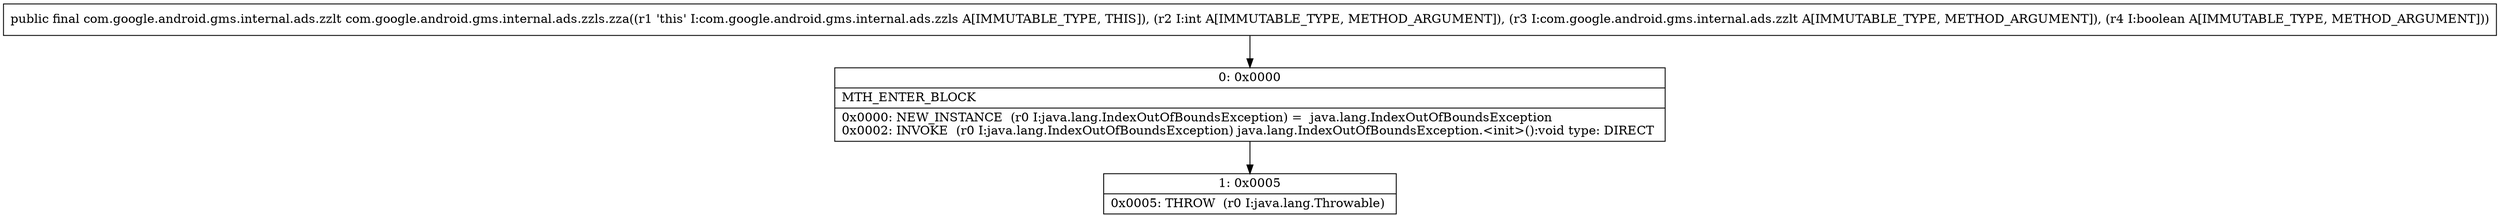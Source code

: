 digraph "CFG forcom.google.android.gms.internal.ads.zzls.zza(ILcom\/google\/android\/gms\/internal\/ads\/zzlt;Z)Lcom\/google\/android\/gms\/internal\/ads\/zzlt;" {
Node_0 [shape=record,label="{0\:\ 0x0000|MTH_ENTER_BLOCK\l|0x0000: NEW_INSTANCE  (r0 I:java.lang.IndexOutOfBoundsException) =  java.lang.IndexOutOfBoundsException \l0x0002: INVOKE  (r0 I:java.lang.IndexOutOfBoundsException) java.lang.IndexOutOfBoundsException.\<init\>():void type: DIRECT \l}"];
Node_1 [shape=record,label="{1\:\ 0x0005|0x0005: THROW  (r0 I:java.lang.Throwable) \l}"];
MethodNode[shape=record,label="{public final com.google.android.gms.internal.ads.zzlt com.google.android.gms.internal.ads.zzls.zza((r1 'this' I:com.google.android.gms.internal.ads.zzls A[IMMUTABLE_TYPE, THIS]), (r2 I:int A[IMMUTABLE_TYPE, METHOD_ARGUMENT]), (r3 I:com.google.android.gms.internal.ads.zzlt A[IMMUTABLE_TYPE, METHOD_ARGUMENT]), (r4 I:boolean A[IMMUTABLE_TYPE, METHOD_ARGUMENT])) }"];
MethodNode -> Node_0;
Node_0 -> Node_1;
}

